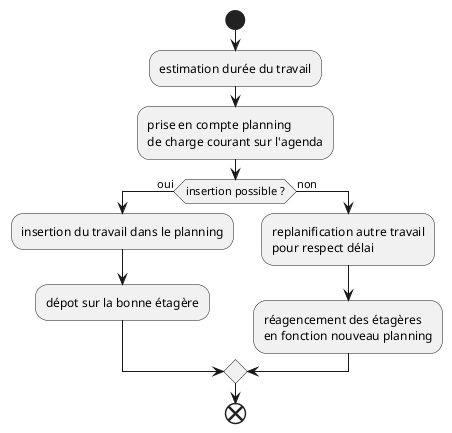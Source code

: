 @startuml activité_planification

start

:estimation durée du travail;
:prise en compte planning 
de charge courant sur l'agenda;
if (insertion possible ?) then (oui)
    :insertion du travail dans le planning;
    :dépot sur la bonne étagère;
else (non)
    :replanification autre travail 
    pour respect délai;
    :réagencement des étagères 
    en fonction nouveau planning;
endif

end

@enduml